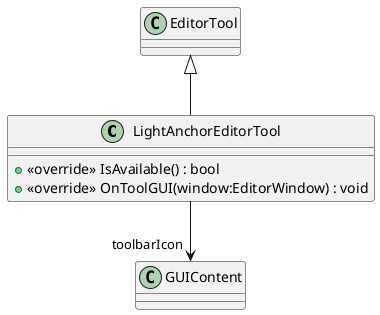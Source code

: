@startuml
class LightAnchorEditorTool {
    + <<override>> IsAvailable() : bool
    + <<override>> OnToolGUI(window:EditorWindow) : void
}
EditorTool <|-- LightAnchorEditorTool
LightAnchorEditorTool --> "toolbarIcon" GUIContent
@enduml
